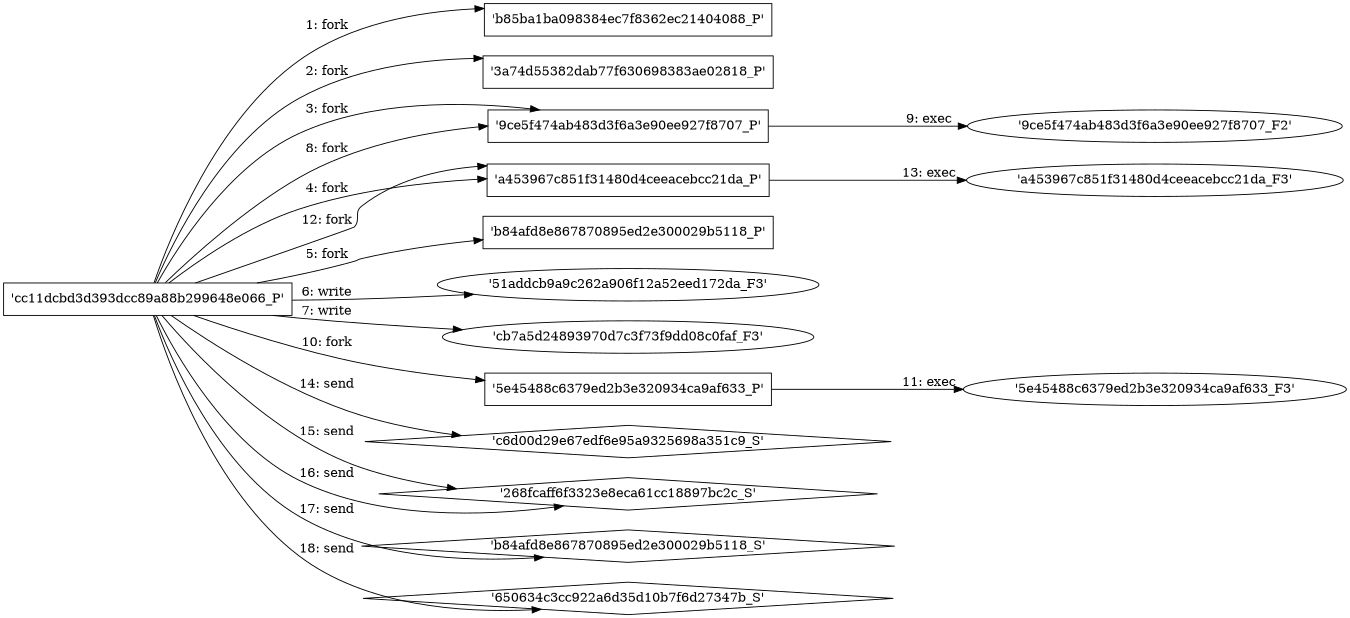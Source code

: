 digraph "D:\Learning\Paper\apt\基于CTI的攻击预警\Dataset\攻击图\ASGfromALLCTI\Threat Round Up for April 27 to May 04.dot" {
rankdir="LR"
size="9"
fixedsize="false"
splines="true"
nodesep=0.3
ranksep=0
fontsize=10
overlap="scalexy"
engine= "neato"
	"'cc11dcbd3d393dcc89a88b299648e066_P'" [node_type=Process shape=box]
	"'b85ba1ba098384ec7f8362ec21404088_P'" [node_type=Process shape=box]
	"'cc11dcbd3d393dcc89a88b299648e066_P'" -> "'b85ba1ba098384ec7f8362ec21404088_P'" [label="1: fork"]
	"'cc11dcbd3d393dcc89a88b299648e066_P'" [node_type=Process shape=box]
	"'3a74d55382dab77f630698383ae02818_P'" [node_type=Process shape=box]
	"'cc11dcbd3d393dcc89a88b299648e066_P'" -> "'3a74d55382dab77f630698383ae02818_P'" [label="2: fork"]
	"'cc11dcbd3d393dcc89a88b299648e066_P'" [node_type=Process shape=box]
	"'9ce5f474ab483d3f6a3e90ee927f8707_P'" [node_type=Process shape=box]
	"'cc11dcbd3d393dcc89a88b299648e066_P'" -> "'9ce5f474ab483d3f6a3e90ee927f8707_P'" [label="3: fork"]
	"'cc11dcbd3d393dcc89a88b299648e066_P'" [node_type=Process shape=box]
	"'a453967c851f31480d4ceeacebcc21da_P'" [node_type=Process shape=box]
	"'cc11dcbd3d393dcc89a88b299648e066_P'" -> "'a453967c851f31480d4ceeacebcc21da_P'" [label="4: fork"]
	"'cc11dcbd3d393dcc89a88b299648e066_P'" [node_type=Process shape=box]
	"'b84afd8e867870895ed2e300029b5118_P'" [node_type=Process shape=box]
	"'cc11dcbd3d393dcc89a88b299648e066_P'" -> "'b84afd8e867870895ed2e300029b5118_P'" [label="5: fork"]
	"'51addcb9a9c262a906f12a52eed172da_F3'" [node_type=file shape=ellipse]
	"'cc11dcbd3d393dcc89a88b299648e066_P'" [node_type=Process shape=box]
	"'cc11dcbd3d393dcc89a88b299648e066_P'" -> "'51addcb9a9c262a906f12a52eed172da_F3'" [label="6: write"]
	"'cb7a5d24893970d7c3f73f9dd08c0faf_F3'" [node_type=file shape=ellipse]
	"'cc11dcbd3d393dcc89a88b299648e066_P'" [node_type=Process shape=box]
	"'cc11dcbd3d393dcc89a88b299648e066_P'" -> "'cb7a5d24893970d7c3f73f9dd08c0faf_F3'" [label="7: write"]
	"'cc11dcbd3d393dcc89a88b299648e066_P'" [node_type=Process shape=box]
	"'9ce5f474ab483d3f6a3e90ee927f8707_P'" [node_type=Process shape=box]
	"'cc11dcbd3d393dcc89a88b299648e066_P'" -> "'9ce5f474ab483d3f6a3e90ee927f8707_P'" [label="8: fork"]
	"'9ce5f474ab483d3f6a3e90ee927f8707_P'" [node_type=Process shape=box]
	"'9ce5f474ab483d3f6a3e90ee927f8707_F2'" [node_type=File shape=ellipse]
	"'9ce5f474ab483d3f6a3e90ee927f8707_P'" -> "'9ce5f474ab483d3f6a3e90ee927f8707_F2'" [label="9: exec"]
	"'cc11dcbd3d393dcc89a88b299648e066_P'" [node_type=Process shape=box]
	"'5e45488c6379ed2b3e320934ca9af633_P'" [node_type=Process shape=box]
	"'cc11dcbd3d393dcc89a88b299648e066_P'" -> "'5e45488c6379ed2b3e320934ca9af633_P'" [label="10: fork"]
	"'5e45488c6379ed2b3e320934ca9af633_P'" [node_type=Process shape=box]
	"'5e45488c6379ed2b3e320934ca9af633_F3'" [node_type=File shape=ellipse]
	"'5e45488c6379ed2b3e320934ca9af633_P'" -> "'5e45488c6379ed2b3e320934ca9af633_F3'" [label="11: exec"]
	"'cc11dcbd3d393dcc89a88b299648e066_P'" [node_type=Process shape=box]
	"'a453967c851f31480d4ceeacebcc21da_P'" [node_type=Process shape=box]
	"'cc11dcbd3d393dcc89a88b299648e066_P'" -> "'a453967c851f31480d4ceeacebcc21da_P'" [label="12: fork"]
	"'a453967c851f31480d4ceeacebcc21da_P'" [node_type=Process shape=box]
	"'a453967c851f31480d4ceeacebcc21da_F3'" [node_type=File shape=ellipse]
	"'a453967c851f31480d4ceeacebcc21da_P'" -> "'a453967c851f31480d4ceeacebcc21da_F3'" [label="13: exec"]
	"'c6d00d29e67edf6e95a9325698a351c9_S'" [node_type=Socket shape=diamond]
	"'cc11dcbd3d393dcc89a88b299648e066_P'" [node_type=Process shape=box]
	"'cc11dcbd3d393dcc89a88b299648e066_P'" -> "'c6d00d29e67edf6e95a9325698a351c9_S'" [label="14: send"]
	"'268fcaff6f3323e8eca61cc18897bc2c_S'" [node_type=Socket shape=diamond]
	"'cc11dcbd3d393dcc89a88b299648e066_P'" [node_type=Process shape=box]
	"'cc11dcbd3d393dcc89a88b299648e066_P'" -> "'268fcaff6f3323e8eca61cc18897bc2c_S'" [label="15: send"]
	"'268fcaff6f3323e8eca61cc18897bc2c_S'" [node_type=Socket shape=diamond]
	"'cc11dcbd3d393dcc89a88b299648e066_P'" [node_type=Process shape=box]
	"'cc11dcbd3d393dcc89a88b299648e066_P'" -> "'268fcaff6f3323e8eca61cc18897bc2c_S'" [label="16: send"]
	"'b84afd8e867870895ed2e300029b5118_S'" [node_type=Socket shape=diamond]
	"'cc11dcbd3d393dcc89a88b299648e066_P'" [node_type=Process shape=box]
	"'cc11dcbd3d393dcc89a88b299648e066_P'" -> "'b84afd8e867870895ed2e300029b5118_S'" [label="17: send"]
	"'650634c3cc922a6d35d10b7f6d27347b_S'" [node_type=Socket shape=diamond]
	"'cc11dcbd3d393dcc89a88b299648e066_P'" [node_type=Process shape=box]
	"'cc11dcbd3d393dcc89a88b299648e066_P'" -> "'650634c3cc922a6d35d10b7f6d27347b_S'" [label="18: send"]
}
